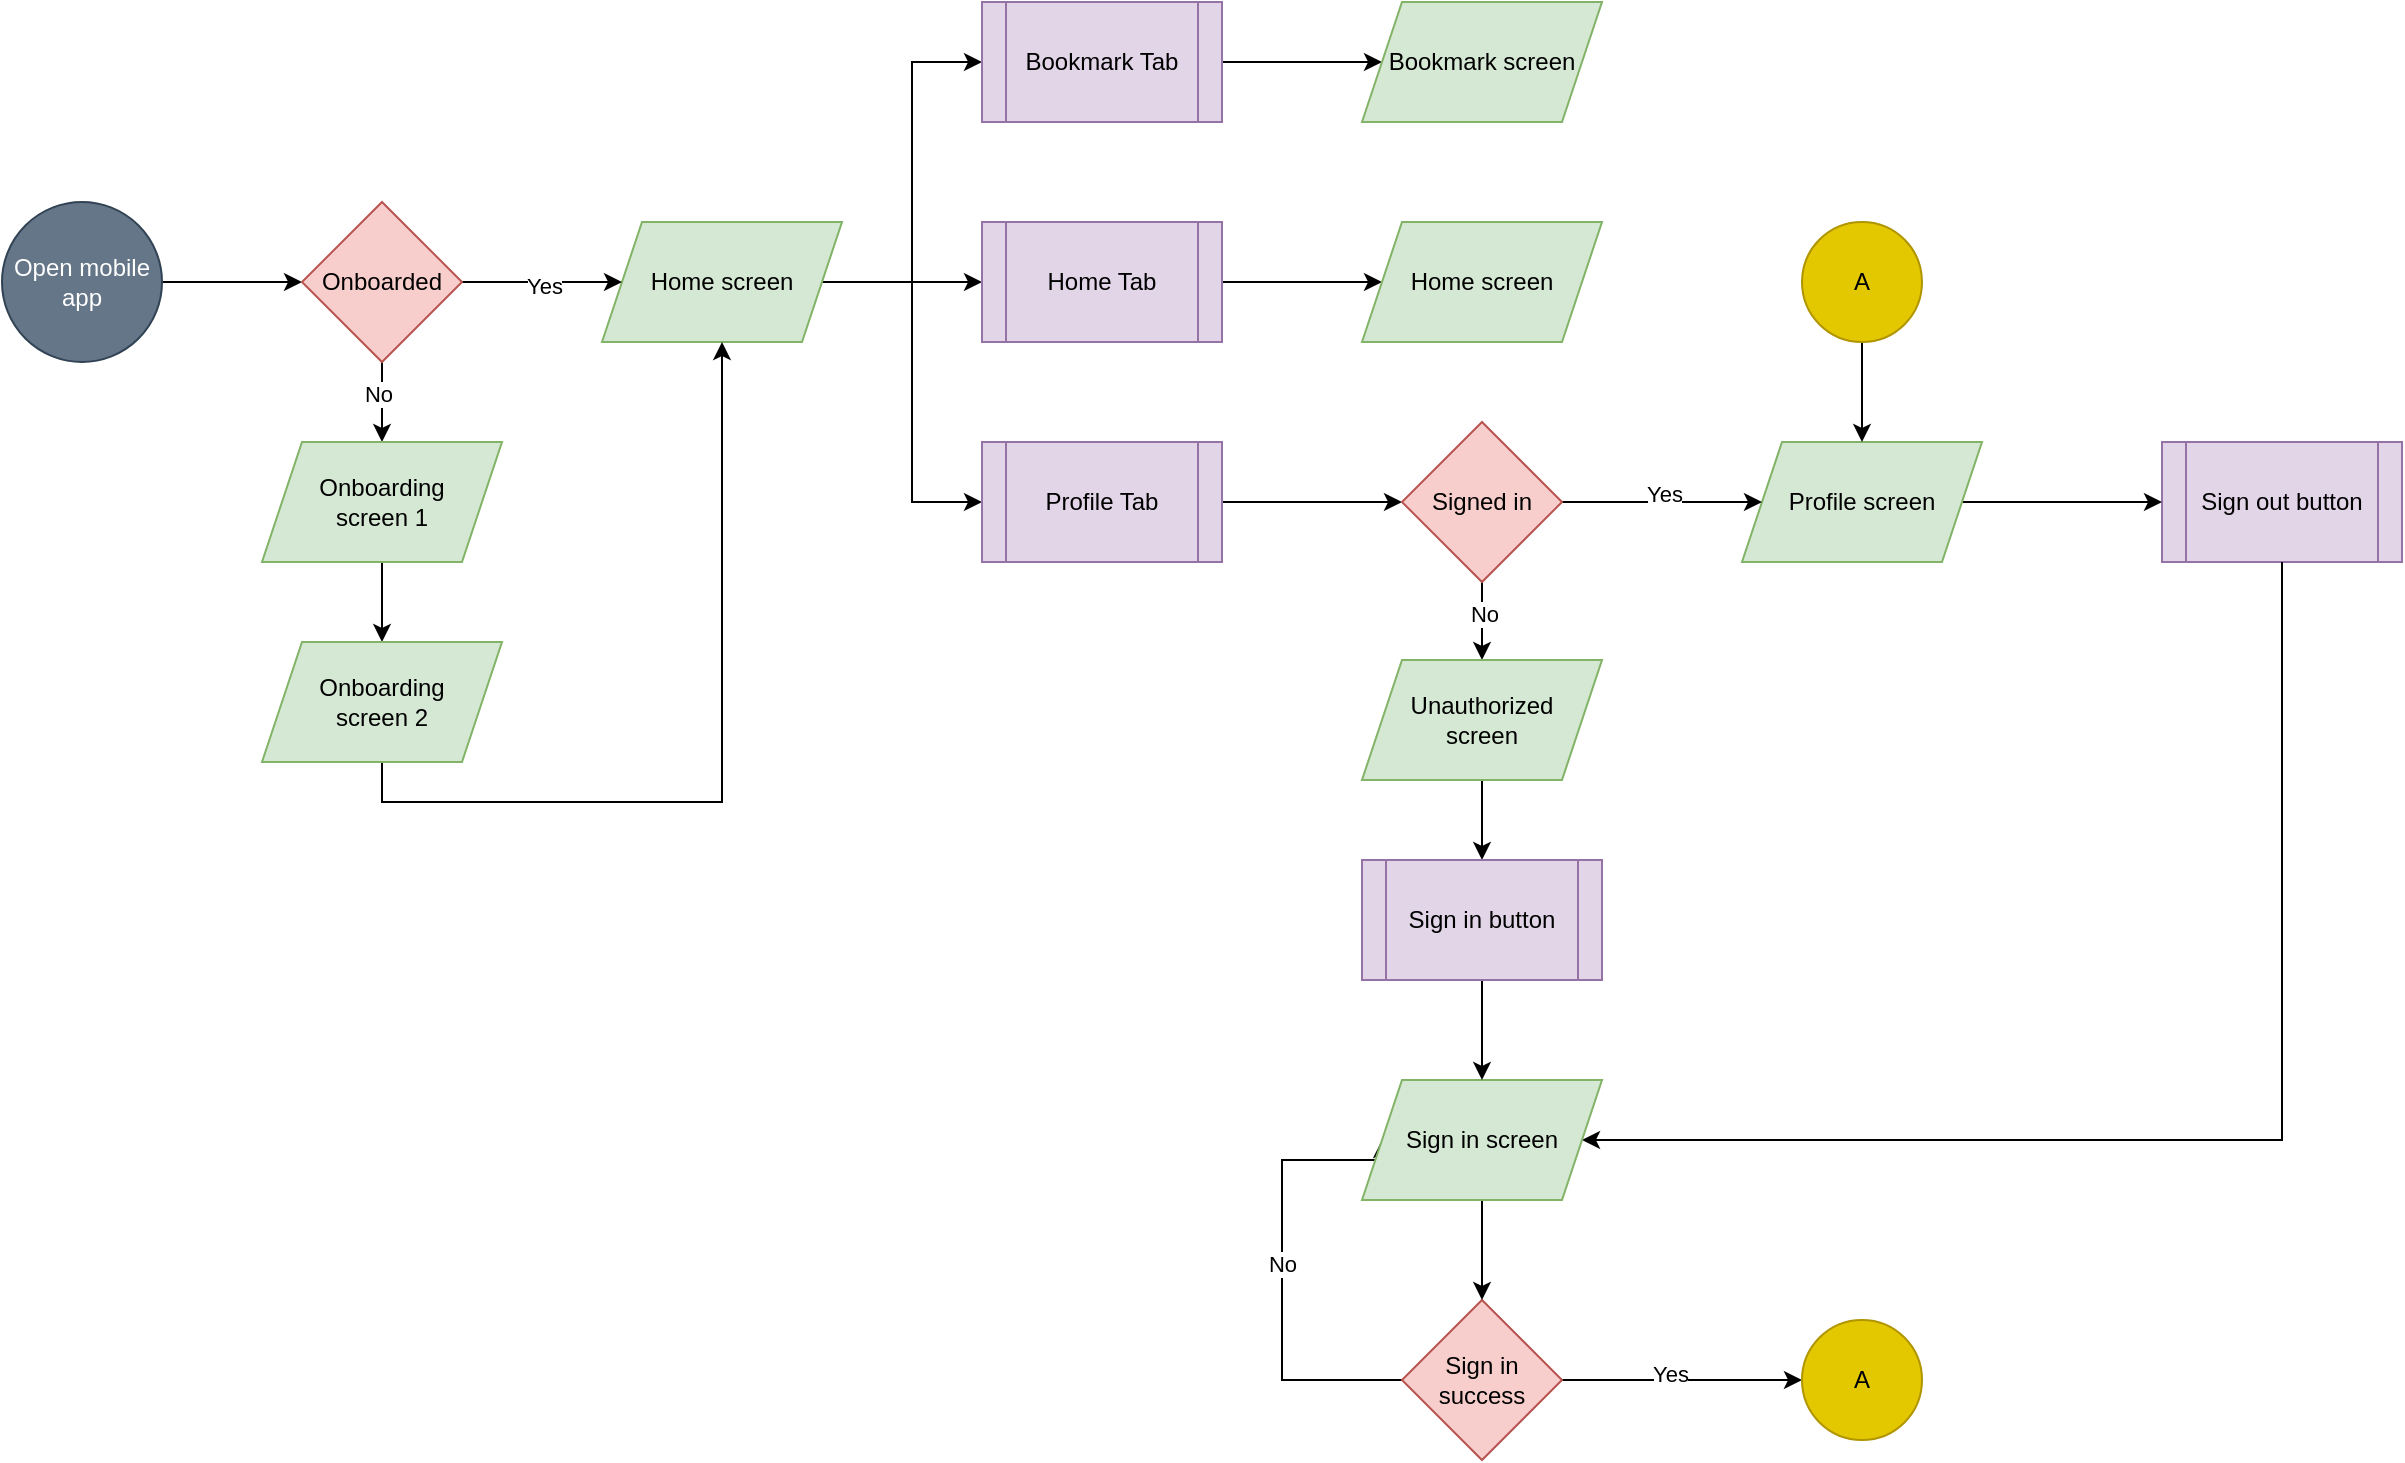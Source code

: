 <mxfile version="20.0.3" type="github">
  <diagram id="7ptk4Y7lbaRb9vgv5fVp" name="Page-1">
    <mxGraphModel dx="1113" dy="729" grid="1" gridSize="10" guides="1" tooltips="1" connect="1" arrows="1" fold="1" page="1" pageScale="1" pageWidth="1654" pageHeight="1169" math="0" shadow="0">
      <root>
        <mxCell id="0" />
        <mxCell id="1" parent="0" />
        <mxCell id="_HZayxj5JelWaj-RQBKA-19" style="edgeStyle=orthogonalEdgeStyle;rounded=0;orthogonalLoop=1;jettySize=auto;html=1;exitX=1;exitY=0.5;exitDx=0;exitDy=0;entryX=0;entryY=0.5;entryDx=0;entryDy=0;" parent="1" source="_HZayxj5JelWaj-RQBKA-2" target="_HZayxj5JelWaj-RQBKA-4" edge="1">
          <mxGeometry relative="1" as="geometry" />
        </mxCell>
        <mxCell id="_HZayxj5JelWaj-RQBKA-2" value="Open mobile app" style="ellipse;whiteSpace=wrap;html=1;aspect=fixed;fillColor=#647687;strokeColor=#314354;fontColor=#ffffff;" parent="1" vertex="1">
          <mxGeometry x="80" y="240" width="80" height="80" as="geometry" />
        </mxCell>
        <mxCell id="_HZayxj5JelWaj-RQBKA-22" value="" style="edgeStyle=orthogonalEdgeStyle;rounded=0;orthogonalLoop=1;jettySize=auto;html=1;" parent="1" source="_HZayxj5JelWaj-RQBKA-3" target="_HZayxj5JelWaj-RQBKA-6" edge="1">
          <mxGeometry relative="1" as="geometry" />
        </mxCell>
        <mxCell id="_HZayxj5JelWaj-RQBKA-23" style="edgeStyle=orthogonalEdgeStyle;rounded=0;orthogonalLoop=1;jettySize=auto;html=1;exitX=1;exitY=0.5;exitDx=0;exitDy=0;entryX=0;entryY=0.5;entryDx=0;entryDy=0;" parent="1" source="_HZayxj5JelWaj-RQBKA-3" target="_HZayxj5JelWaj-RQBKA-7" edge="1">
          <mxGeometry relative="1" as="geometry" />
        </mxCell>
        <mxCell id="_HZayxj5JelWaj-RQBKA-24" style="edgeStyle=orthogonalEdgeStyle;rounded=0;orthogonalLoop=1;jettySize=auto;html=1;exitX=1;exitY=0.5;exitDx=0;exitDy=0;entryX=0;entryY=0.5;entryDx=0;entryDy=0;" parent="1" source="_HZayxj5JelWaj-RQBKA-3" target="_HZayxj5JelWaj-RQBKA-8" edge="1">
          <mxGeometry relative="1" as="geometry" />
        </mxCell>
        <mxCell id="_HZayxj5JelWaj-RQBKA-3" value="Home screen" style="shape=parallelogram;perimeter=parallelogramPerimeter;whiteSpace=wrap;html=1;fixedSize=1;fillColor=#d5e8d4;strokeColor=#82b366;" parent="1" vertex="1">
          <mxGeometry x="380" y="250" width="120" height="60" as="geometry" />
        </mxCell>
        <mxCell id="_HZayxj5JelWaj-RQBKA-20" value="" style="edgeStyle=orthogonalEdgeStyle;rounded=0;orthogonalLoop=1;jettySize=auto;html=1;" parent="1" source="_HZayxj5JelWaj-RQBKA-4" target="_HZayxj5JelWaj-RQBKA-3" edge="1">
          <mxGeometry relative="1" as="geometry" />
        </mxCell>
        <mxCell id="eL9g3jG2tP99gDLuNcTX-1" value="Yes" style="edgeLabel;html=1;align=center;verticalAlign=middle;resizable=0;points=[];" vertex="1" connectable="0" parent="_HZayxj5JelWaj-RQBKA-20">
          <mxGeometry x="-0.016" y="-2" relative="1" as="geometry">
            <mxPoint x="1" as="offset" />
          </mxGeometry>
        </mxCell>
        <mxCell id="_HZayxj5JelWaj-RQBKA-21" value="" style="edgeStyle=orthogonalEdgeStyle;rounded=0;orthogonalLoop=1;jettySize=auto;html=1;" parent="1" source="_HZayxj5JelWaj-RQBKA-4" target="_HZayxj5JelWaj-RQBKA-5" edge="1">
          <mxGeometry relative="1" as="geometry" />
        </mxCell>
        <mxCell id="eL9g3jG2tP99gDLuNcTX-2" value="No" style="edgeLabel;html=1;align=center;verticalAlign=middle;resizable=0;points=[];" vertex="1" connectable="0" parent="_HZayxj5JelWaj-RQBKA-21">
          <mxGeometry x="-0.215" y="-2" relative="1" as="geometry">
            <mxPoint as="offset" />
          </mxGeometry>
        </mxCell>
        <mxCell id="_HZayxj5JelWaj-RQBKA-4" value="Onboarded" style="rhombus;whiteSpace=wrap;html=1;fillColor=#f8cecc;strokeColor=#b85450;" parent="1" vertex="1">
          <mxGeometry x="230" y="240" width="80" height="80" as="geometry" />
        </mxCell>
        <mxCell id="_HZayxj5JelWaj-RQBKA-41" style="edgeStyle=orthogonalEdgeStyle;rounded=0;orthogonalLoop=1;jettySize=auto;html=1;exitX=0.5;exitY=1;exitDx=0;exitDy=0;entryX=0.5;entryY=0;entryDx=0;entryDy=0;startArrow=none;startFill=0;endArrow=classic;endFill=1;" parent="1" source="_HZayxj5JelWaj-RQBKA-5" target="_HZayxj5JelWaj-RQBKA-40" edge="1">
          <mxGeometry relative="1" as="geometry" />
        </mxCell>
        <mxCell id="_HZayxj5JelWaj-RQBKA-5" value="Onboarding&lt;br&gt;screen 1" style="shape=parallelogram;perimeter=parallelogramPerimeter;whiteSpace=wrap;html=1;fixedSize=1;fillColor=#d5e8d4;strokeColor=#82b366;" parent="1" vertex="1">
          <mxGeometry x="210" y="360" width="120" height="60" as="geometry" />
        </mxCell>
        <mxCell id="_HZayxj5JelWaj-RQBKA-26" style="edgeStyle=orthogonalEdgeStyle;rounded=0;orthogonalLoop=1;jettySize=auto;html=1;exitX=1;exitY=0.5;exitDx=0;exitDy=0;entryX=0;entryY=0.5;entryDx=0;entryDy=0;" parent="1" source="_HZayxj5JelWaj-RQBKA-6" target="_HZayxj5JelWaj-RQBKA-9" edge="1">
          <mxGeometry relative="1" as="geometry" />
        </mxCell>
        <mxCell id="_HZayxj5JelWaj-RQBKA-6" value="Home Tab" style="shape=process;whiteSpace=wrap;html=1;backgroundOutline=1;fillColor=#e1d5e7;strokeColor=#9673a6;" parent="1" vertex="1">
          <mxGeometry x="570" y="250" width="120" height="60" as="geometry" />
        </mxCell>
        <mxCell id="_HZayxj5JelWaj-RQBKA-25" style="edgeStyle=orthogonalEdgeStyle;rounded=0;orthogonalLoop=1;jettySize=auto;html=1;exitX=1;exitY=0.5;exitDx=0;exitDy=0;entryX=0;entryY=0.5;entryDx=0;entryDy=0;" parent="1" source="_HZayxj5JelWaj-RQBKA-7" target="_HZayxj5JelWaj-RQBKA-10" edge="1">
          <mxGeometry relative="1" as="geometry" />
        </mxCell>
        <mxCell id="_HZayxj5JelWaj-RQBKA-7" value="Bookmark Tab" style="shape=process;whiteSpace=wrap;html=1;backgroundOutline=1;fillColor=#e1d5e7;strokeColor=#9673a6;" parent="1" vertex="1">
          <mxGeometry x="570" y="140" width="120" height="60" as="geometry" />
        </mxCell>
        <mxCell id="_HZayxj5JelWaj-RQBKA-27" style="edgeStyle=orthogonalEdgeStyle;rounded=0;orthogonalLoop=1;jettySize=auto;html=1;exitX=1;exitY=0.5;exitDx=0;exitDy=0;entryX=0;entryY=0.5;entryDx=0;entryDy=0;" parent="1" source="_HZayxj5JelWaj-RQBKA-8" target="_HZayxj5JelWaj-RQBKA-17" edge="1">
          <mxGeometry relative="1" as="geometry" />
        </mxCell>
        <mxCell id="_HZayxj5JelWaj-RQBKA-8" value="Profile Tab" style="shape=process;whiteSpace=wrap;html=1;backgroundOutline=1;fillColor=#e1d5e7;strokeColor=#9673a6;" parent="1" vertex="1">
          <mxGeometry x="570" y="360" width="120" height="60" as="geometry" />
        </mxCell>
        <mxCell id="_HZayxj5JelWaj-RQBKA-9" value="Home screen" style="shape=parallelogram;perimeter=parallelogramPerimeter;whiteSpace=wrap;html=1;fixedSize=1;fillColor=#d5e8d4;strokeColor=#82b366;" parent="1" vertex="1">
          <mxGeometry x="760" y="250" width="120" height="60" as="geometry" />
        </mxCell>
        <mxCell id="_HZayxj5JelWaj-RQBKA-10" value="Bookmark screen" style="shape=parallelogram;perimeter=parallelogramPerimeter;whiteSpace=wrap;html=1;fixedSize=1;fillColor=#d5e8d4;strokeColor=#82b366;" parent="1" vertex="1">
          <mxGeometry x="760" y="140" width="120" height="60" as="geometry" />
        </mxCell>
        <mxCell id="_HZayxj5JelWaj-RQBKA-11" value="Sign out button" style="shape=process;whiteSpace=wrap;html=1;backgroundOutline=1;fillColor=#e1d5e7;strokeColor=#9673a6;" parent="1" vertex="1">
          <mxGeometry x="1160" y="360" width="120" height="60" as="geometry" />
        </mxCell>
        <mxCell id="_HZayxj5JelWaj-RQBKA-33" style="edgeStyle=orthogonalEdgeStyle;rounded=0;orthogonalLoop=1;jettySize=auto;html=1;exitX=0;exitY=0.5;exitDx=0;exitDy=0;entryX=0;entryY=0.5;entryDx=0;entryDy=0;" parent="1" source="_HZayxj5JelWaj-RQBKA-12" target="_HZayxj5JelWaj-RQBKA-16" edge="1">
          <mxGeometry relative="1" as="geometry">
            <Array as="points">
              <mxPoint x="720" y="829" />
              <mxPoint x="720" y="719" />
              <mxPoint x="770" y="719" />
            </Array>
          </mxGeometry>
        </mxCell>
        <mxCell id="eL9g3jG2tP99gDLuNcTX-6" value="No" style="edgeLabel;html=1;align=center;verticalAlign=middle;resizable=0;points=[];" vertex="1" connectable="0" parent="_HZayxj5JelWaj-RQBKA-33">
          <mxGeometry x="0.03" relative="1" as="geometry">
            <mxPoint as="offset" />
          </mxGeometry>
        </mxCell>
        <mxCell id="_HZayxj5JelWaj-RQBKA-34" style="edgeStyle=orthogonalEdgeStyle;rounded=0;orthogonalLoop=1;jettySize=auto;html=1;exitX=1;exitY=0.5;exitDx=0;exitDy=0;entryX=0;entryY=0.5;entryDx=0;entryDy=0;" parent="1" source="_HZayxj5JelWaj-RQBKA-12" target="_HZayxj5JelWaj-RQBKA-13" edge="1">
          <mxGeometry relative="1" as="geometry" />
        </mxCell>
        <mxCell id="eL9g3jG2tP99gDLuNcTX-5" value="Yes" style="edgeLabel;html=1;align=center;verticalAlign=middle;resizable=0;points=[];" vertex="1" connectable="0" parent="_HZayxj5JelWaj-RQBKA-34">
          <mxGeometry x="-0.099" y="3" relative="1" as="geometry">
            <mxPoint as="offset" />
          </mxGeometry>
        </mxCell>
        <mxCell id="_HZayxj5JelWaj-RQBKA-12" value="Sign in&lt;br&gt;success" style="rhombus;whiteSpace=wrap;html=1;fillColor=#f8cecc;strokeColor=#b85450;" parent="1" vertex="1">
          <mxGeometry x="780" y="789" width="80" height="80" as="geometry" />
        </mxCell>
        <mxCell id="_HZayxj5JelWaj-RQBKA-13" value="A" style="ellipse;whiteSpace=wrap;html=1;aspect=fixed;fillColor=#e3c800;fontColor=#000000;strokeColor=#B09500;" parent="1" vertex="1">
          <mxGeometry x="980" y="799" width="60" height="60" as="geometry" />
        </mxCell>
        <mxCell id="_HZayxj5JelWaj-RQBKA-36" style="edgeStyle=orthogonalEdgeStyle;rounded=0;orthogonalLoop=1;jettySize=auto;html=1;exitX=1;exitY=0.5;exitDx=0;exitDy=0;entryX=0;entryY=0.5;entryDx=0;entryDy=0;" parent="1" source="_HZayxj5JelWaj-RQBKA-15" target="_HZayxj5JelWaj-RQBKA-11" edge="1">
          <mxGeometry relative="1" as="geometry" />
        </mxCell>
        <mxCell id="_HZayxj5JelWaj-RQBKA-15" value="Profile screen" style="shape=parallelogram;perimeter=parallelogramPerimeter;whiteSpace=wrap;html=1;fixedSize=1;fillColor=#d5e8d4;strokeColor=#82b366;" parent="1" vertex="1">
          <mxGeometry x="950" y="360" width="120" height="60" as="geometry" />
        </mxCell>
        <mxCell id="_HZayxj5JelWaj-RQBKA-29" style="edgeStyle=orthogonalEdgeStyle;rounded=0;orthogonalLoop=1;jettySize=auto;html=1;exitX=0.5;exitY=1;exitDx=0;exitDy=0;entryX=0.5;entryY=0;entryDx=0;entryDy=0;" parent="1" source="_HZayxj5JelWaj-RQBKA-16" target="_HZayxj5JelWaj-RQBKA-12" edge="1">
          <mxGeometry relative="1" as="geometry" />
        </mxCell>
        <mxCell id="_HZayxj5JelWaj-RQBKA-38" style="edgeStyle=orthogonalEdgeStyle;rounded=0;orthogonalLoop=1;jettySize=auto;html=1;exitX=1;exitY=0.5;exitDx=0;exitDy=0;entryX=0.5;entryY=1;entryDx=0;entryDy=0;startArrow=classic;startFill=1;endArrow=none;endFill=0;" parent="1" source="_HZayxj5JelWaj-RQBKA-16" target="_HZayxj5JelWaj-RQBKA-11" edge="1">
          <mxGeometry relative="1" as="geometry" />
        </mxCell>
        <mxCell id="_HZayxj5JelWaj-RQBKA-16" value="Sign in screen" style="shape=parallelogram;perimeter=parallelogramPerimeter;whiteSpace=wrap;html=1;fixedSize=1;fillColor=#d5e8d4;strokeColor=#82b366;" parent="1" vertex="1">
          <mxGeometry x="760" y="679" width="120" height="60" as="geometry" />
        </mxCell>
        <mxCell id="_HZayxj5JelWaj-RQBKA-35" style="edgeStyle=orthogonalEdgeStyle;rounded=0;orthogonalLoop=1;jettySize=auto;html=1;exitX=1;exitY=0.5;exitDx=0;exitDy=0;entryX=0;entryY=0.5;entryDx=0;entryDy=0;" parent="1" source="_HZayxj5JelWaj-RQBKA-17" target="_HZayxj5JelWaj-RQBKA-15" edge="1">
          <mxGeometry relative="1" as="geometry" />
        </mxCell>
        <mxCell id="eL9g3jG2tP99gDLuNcTX-3" value="Yes" style="edgeLabel;html=1;align=center;verticalAlign=middle;resizable=0;points=[];" vertex="1" connectable="0" parent="_HZayxj5JelWaj-RQBKA-35">
          <mxGeometry x="0.011" y="4" relative="1" as="geometry">
            <mxPoint as="offset" />
          </mxGeometry>
        </mxCell>
        <mxCell id="eL9g3jG2tP99gDLuNcTX-9" style="edgeStyle=orthogonalEdgeStyle;rounded=0;orthogonalLoop=1;jettySize=auto;html=1;exitX=0.5;exitY=1;exitDx=0;exitDy=0;entryX=0.5;entryY=0;entryDx=0;entryDy=0;startArrow=none;startFill=0;endArrow=classic;endFill=1;" edge="1" parent="1" source="_HZayxj5JelWaj-RQBKA-17" target="eL9g3jG2tP99gDLuNcTX-7">
          <mxGeometry relative="1" as="geometry" />
        </mxCell>
        <mxCell id="eL9g3jG2tP99gDLuNcTX-13" value="No" style="edgeLabel;html=1;align=center;verticalAlign=middle;resizable=0;points=[];" vertex="1" connectable="0" parent="eL9g3jG2tP99gDLuNcTX-9">
          <mxGeometry x="-0.179" y="1" relative="1" as="geometry">
            <mxPoint as="offset" />
          </mxGeometry>
        </mxCell>
        <mxCell id="_HZayxj5JelWaj-RQBKA-17" value="Signed in" style="rhombus;whiteSpace=wrap;html=1;fillColor=#f8cecc;strokeColor=#b85450;" parent="1" vertex="1">
          <mxGeometry x="780" y="350" width="80" height="80" as="geometry" />
        </mxCell>
        <mxCell id="_HZayxj5JelWaj-RQBKA-39" style="edgeStyle=orthogonalEdgeStyle;rounded=0;orthogonalLoop=1;jettySize=auto;html=1;exitX=0.5;exitY=1;exitDx=0;exitDy=0;entryX=0.5;entryY=0;entryDx=0;entryDy=0;startArrow=none;startFill=0;endArrow=classic;endFill=1;" parent="1" source="_HZayxj5JelWaj-RQBKA-18" target="_HZayxj5JelWaj-RQBKA-15" edge="1">
          <mxGeometry relative="1" as="geometry" />
        </mxCell>
        <mxCell id="_HZayxj5JelWaj-RQBKA-18" value="A" style="ellipse;whiteSpace=wrap;html=1;aspect=fixed;fillColor=#e3c800;fontColor=#000000;strokeColor=#B09500;" parent="1" vertex="1">
          <mxGeometry x="980" y="250" width="60" height="60" as="geometry" />
        </mxCell>
        <mxCell id="_HZayxj5JelWaj-RQBKA-42" style="edgeStyle=orthogonalEdgeStyle;rounded=0;orthogonalLoop=1;jettySize=auto;html=1;exitX=0.5;exitY=1;exitDx=0;exitDy=0;entryX=0.5;entryY=1;entryDx=0;entryDy=0;startArrow=none;startFill=0;endArrow=classic;endFill=1;" parent="1" source="_HZayxj5JelWaj-RQBKA-40" target="_HZayxj5JelWaj-RQBKA-3" edge="1">
          <mxGeometry relative="1" as="geometry" />
        </mxCell>
        <mxCell id="_HZayxj5JelWaj-RQBKA-40" value="Onboarding&lt;br&gt;screen 2" style="shape=parallelogram;perimeter=parallelogramPerimeter;whiteSpace=wrap;html=1;fixedSize=1;fillColor=#d5e8d4;strokeColor=#82b366;" parent="1" vertex="1">
          <mxGeometry x="210" y="460" width="120" height="60" as="geometry" />
        </mxCell>
        <mxCell id="eL9g3jG2tP99gDLuNcTX-10" style="edgeStyle=orthogonalEdgeStyle;rounded=0;orthogonalLoop=1;jettySize=auto;html=1;exitX=0.5;exitY=1;exitDx=0;exitDy=0;entryX=0.5;entryY=0;entryDx=0;entryDy=0;startArrow=none;startFill=0;endArrow=classic;endFill=1;" edge="1" parent="1" source="eL9g3jG2tP99gDLuNcTX-7" target="eL9g3jG2tP99gDLuNcTX-8">
          <mxGeometry relative="1" as="geometry" />
        </mxCell>
        <mxCell id="eL9g3jG2tP99gDLuNcTX-7" value="Unauthorized&lt;br&gt;screen" style="shape=parallelogram;perimeter=parallelogramPerimeter;whiteSpace=wrap;html=1;fixedSize=1;fillColor=#d5e8d4;strokeColor=#82b366;" vertex="1" parent="1">
          <mxGeometry x="760" y="469" width="120" height="60" as="geometry" />
        </mxCell>
        <mxCell id="eL9g3jG2tP99gDLuNcTX-11" style="edgeStyle=orthogonalEdgeStyle;rounded=0;orthogonalLoop=1;jettySize=auto;html=1;exitX=0.5;exitY=1;exitDx=0;exitDy=0;entryX=0.5;entryY=0;entryDx=0;entryDy=0;startArrow=none;startFill=0;endArrow=classic;endFill=1;" edge="1" parent="1" source="eL9g3jG2tP99gDLuNcTX-8" target="_HZayxj5JelWaj-RQBKA-16">
          <mxGeometry relative="1" as="geometry" />
        </mxCell>
        <mxCell id="eL9g3jG2tP99gDLuNcTX-8" value="Sign in button" style="shape=process;whiteSpace=wrap;html=1;backgroundOutline=1;fillColor=#e1d5e7;strokeColor=#9673a6;" vertex="1" parent="1">
          <mxGeometry x="760" y="569" width="120" height="60" as="geometry" />
        </mxCell>
      </root>
    </mxGraphModel>
  </diagram>
</mxfile>
